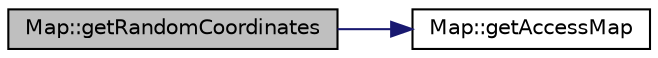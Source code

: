digraph "Map::getRandomCoordinates"
{
 // LATEX_PDF_SIZE
  edge [fontname="Helvetica",fontsize="10",labelfontname="Helvetica",labelfontsize="10"];
  node [fontname="Helvetica",fontsize="10",shape=record];
  rankdir="LR";
  Node1 [label="Map::getRandomCoordinates",height=0.2,width=0.4,color="black", fillcolor="grey75", style="filled", fontcolor="black",tooltip="Gets a random coordinate within the given bounds."];
  Node1 -> Node2 [color="midnightblue",fontsize="10",style="solid",fontname="Helvetica"];
  Node2 [label="Map::getAccessMap",height=0.2,width=0.4,color="black", fillcolor="white", style="filled",URL="$classMap.html#a3a7c641cd6c7281013272940d0613d90",tooltip="Get the access map."];
}
